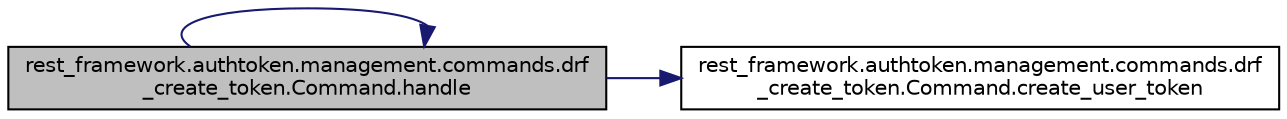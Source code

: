 digraph "rest_framework.authtoken.management.commands.drf_create_token.Command.handle"
{
 // LATEX_PDF_SIZE
  edge [fontname="Helvetica",fontsize="10",labelfontname="Helvetica",labelfontsize="10"];
  node [fontname="Helvetica",fontsize="10",shape=record];
  rankdir="LR";
  Node1 [label="rest_framework.authtoken.management.commands.drf\l_create_token.Command.handle",height=0.2,width=0.4,color="black", fillcolor="grey75", style="filled", fontcolor="black",tooltip=" "];
  Node1 -> Node2 [color="midnightblue",fontsize="10",style="solid",fontname="Helvetica"];
  Node2 [label="rest_framework.authtoken.management.commands.drf\l_create_token.Command.create_user_token",height=0.2,width=0.4,color="black", fillcolor="white", style="filled",URL="$d6/dd4/classrest__framework_1_1authtoken_1_1management_1_1commands_1_1drf__create__token_1_1_command.html#a5f0c0f451047c1a94d7b99f50ca740b7",tooltip=" "];
  Node1 -> Node1 [color="midnightblue",fontsize="10",style="solid",fontname="Helvetica"];
}
